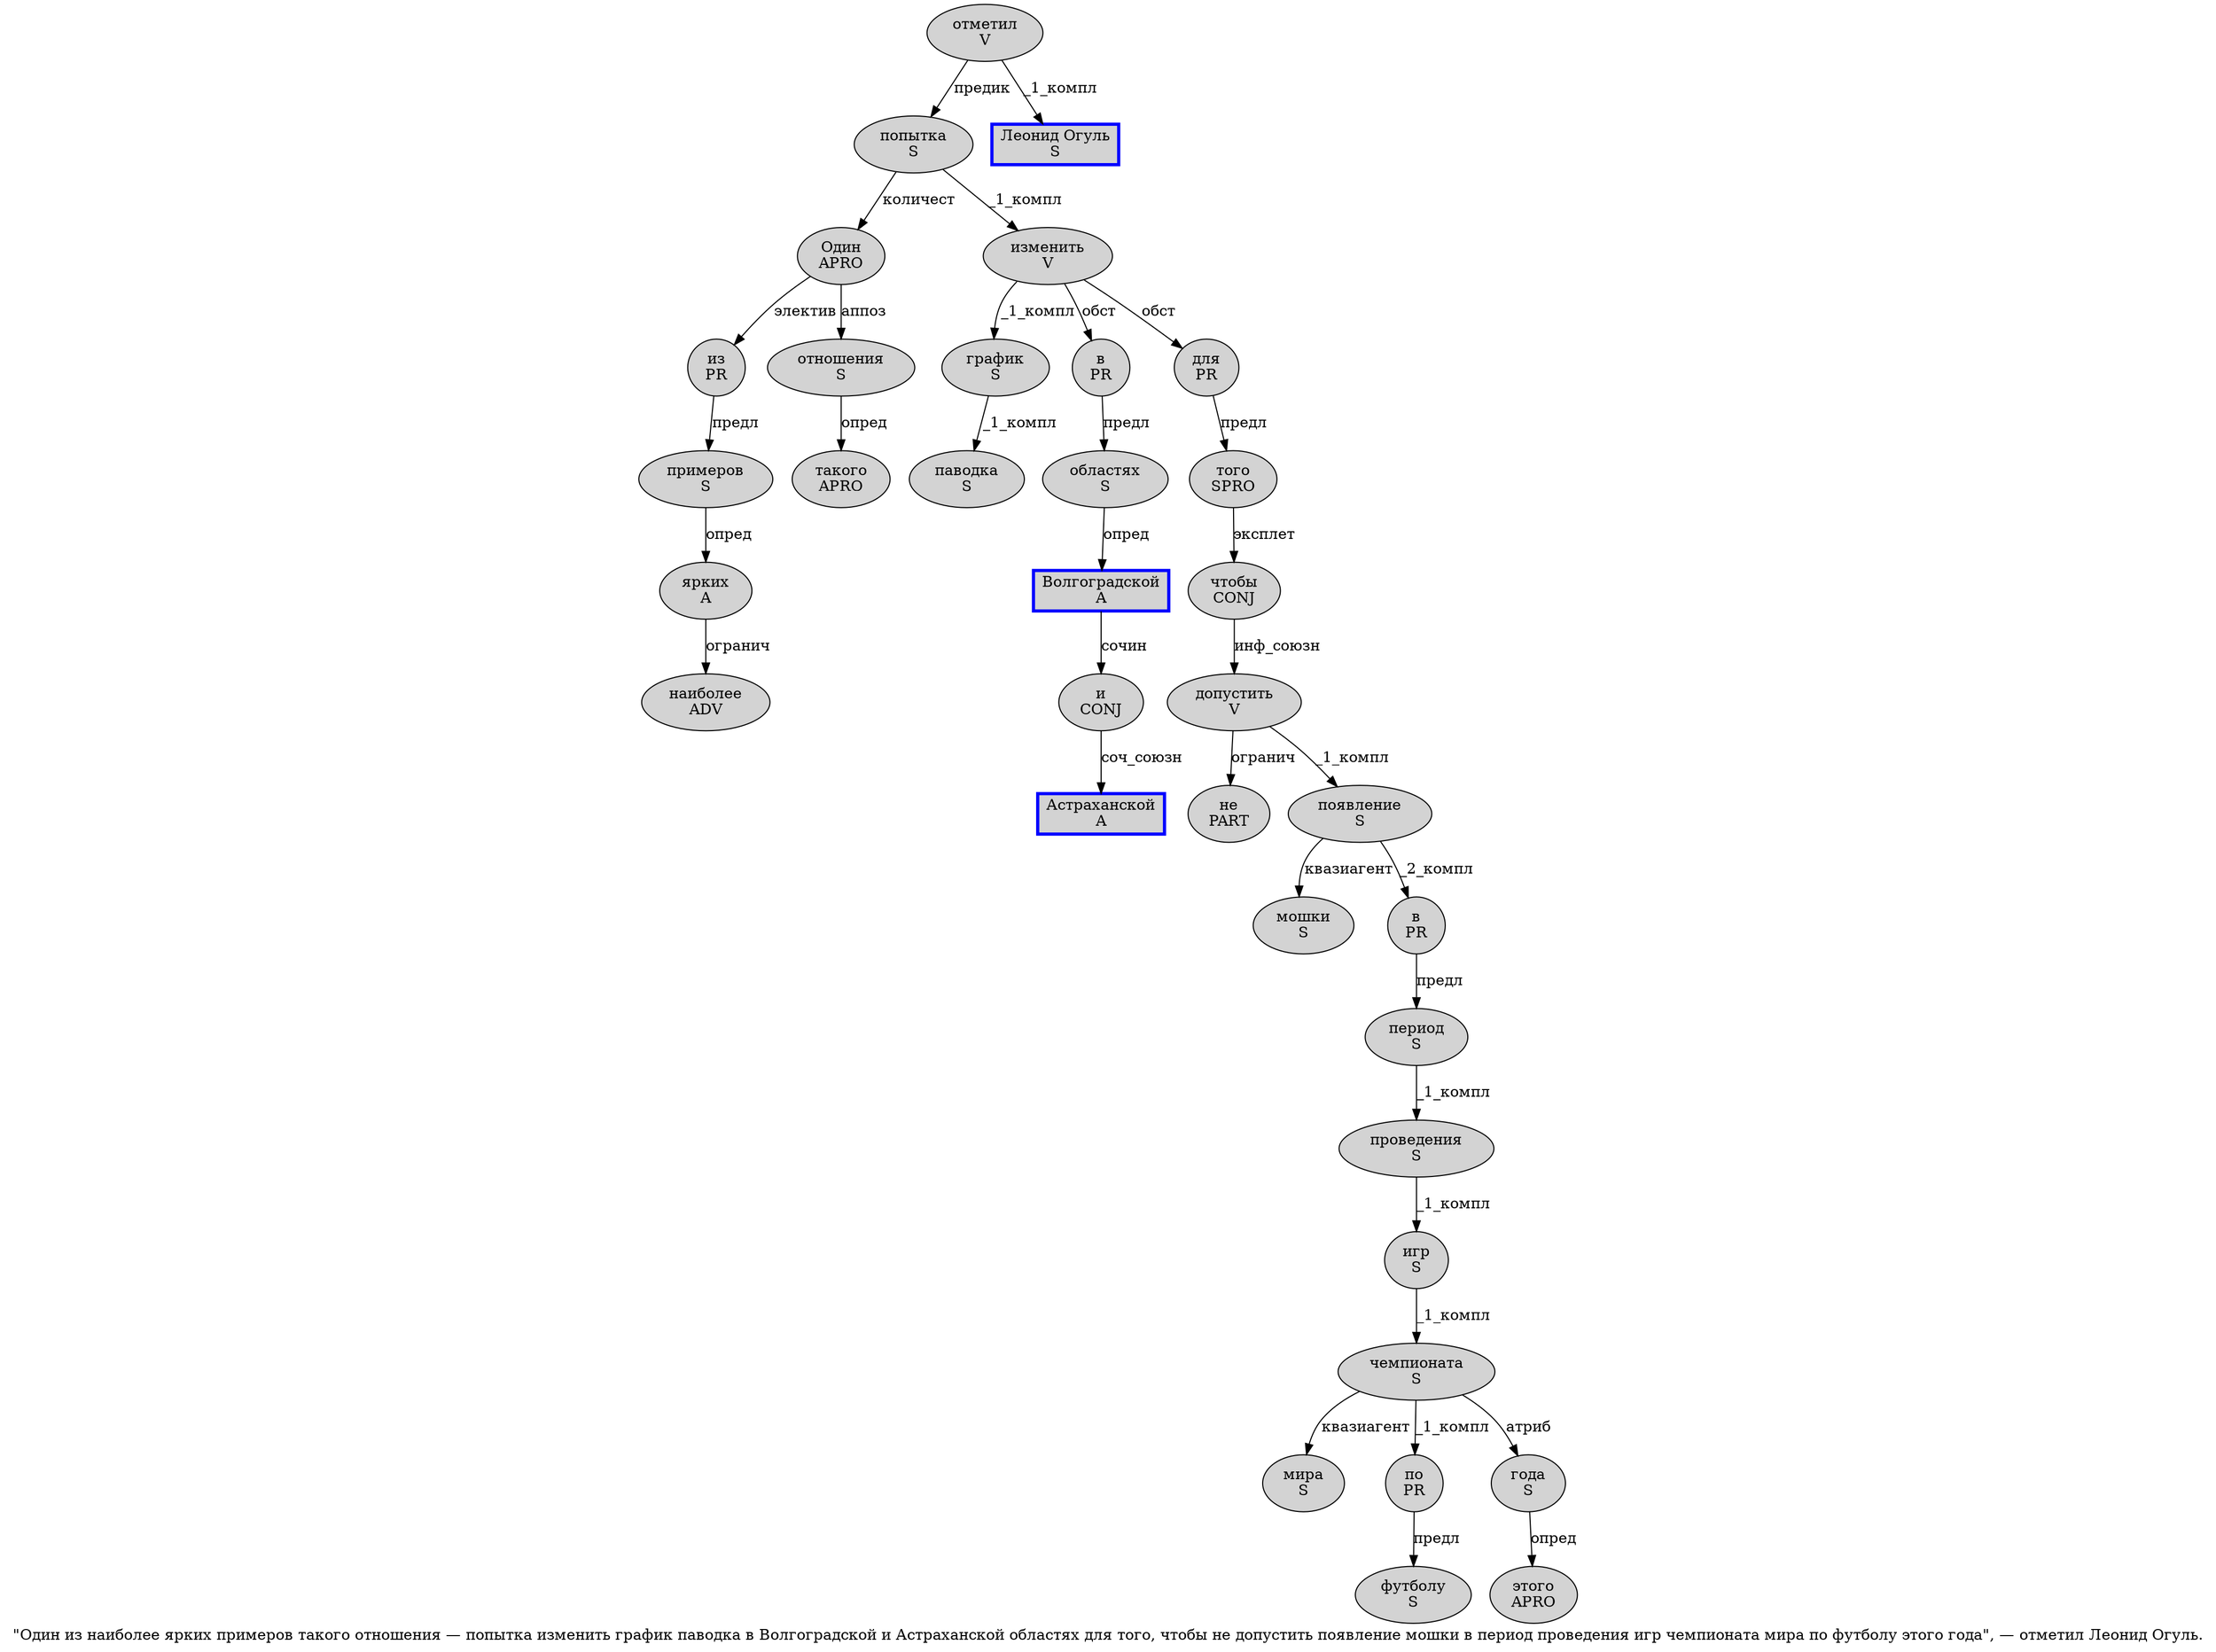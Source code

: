 digraph SENTENCE_1029 {
	graph [label="\"Один из наиболее ярких примеров такого отношения — попытка изменить график паводка в Волгоградской и Астраханской областях для того, чтобы не допустить появление мошки в период проведения игр чемпионата мира по футболу этого года\", — отметил Леонид Огуль."]
	node [style=filled]
		1 [label="Один
APRO" color="" fillcolor=lightgray penwidth=1 shape=ellipse]
		2 [label="из
PR" color="" fillcolor=lightgray penwidth=1 shape=ellipse]
		3 [label="наиболее
ADV" color="" fillcolor=lightgray penwidth=1 shape=ellipse]
		4 [label="ярких
A" color="" fillcolor=lightgray penwidth=1 shape=ellipse]
		5 [label="примеров
S" color="" fillcolor=lightgray penwidth=1 shape=ellipse]
		6 [label="такого
APRO" color="" fillcolor=lightgray penwidth=1 shape=ellipse]
		7 [label="отношения
S" color="" fillcolor=lightgray penwidth=1 shape=ellipse]
		9 [label="попытка
S" color="" fillcolor=lightgray penwidth=1 shape=ellipse]
		10 [label="изменить
V" color="" fillcolor=lightgray penwidth=1 shape=ellipse]
		11 [label="график
S" color="" fillcolor=lightgray penwidth=1 shape=ellipse]
		12 [label="паводка
S" color="" fillcolor=lightgray penwidth=1 shape=ellipse]
		13 [label="в
PR" color="" fillcolor=lightgray penwidth=1 shape=ellipse]
		14 [label="Волгоградской
A" color=blue fillcolor=lightgray penwidth=3 shape=box]
		15 [label="и
CONJ" color="" fillcolor=lightgray penwidth=1 shape=ellipse]
		16 [label="Астраханской
A" color=blue fillcolor=lightgray penwidth=3 shape=box]
		17 [label="областях
S" color="" fillcolor=lightgray penwidth=1 shape=ellipse]
		18 [label="для
PR" color="" fillcolor=lightgray penwidth=1 shape=ellipse]
		19 [label="того
SPRO" color="" fillcolor=lightgray penwidth=1 shape=ellipse]
		21 [label="чтобы
CONJ" color="" fillcolor=lightgray penwidth=1 shape=ellipse]
		22 [label="не
PART" color="" fillcolor=lightgray penwidth=1 shape=ellipse]
		23 [label="допустить
V" color="" fillcolor=lightgray penwidth=1 shape=ellipse]
		24 [label="появление
S" color="" fillcolor=lightgray penwidth=1 shape=ellipse]
		25 [label="мошки
S" color="" fillcolor=lightgray penwidth=1 shape=ellipse]
		26 [label="в
PR" color="" fillcolor=lightgray penwidth=1 shape=ellipse]
		27 [label="период
S" color="" fillcolor=lightgray penwidth=1 shape=ellipse]
		28 [label="проведения
S" color="" fillcolor=lightgray penwidth=1 shape=ellipse]
		29 [label="игр
S" color="" fillcolor=lightgray penwidth=1 shape=ellipse]
		30 [label="чемпионата
S" color="" fillcolor=lightgray penwidth=1 shape=ellipse]
		31 [label="мира
S" color="" fillcolor=lightgray penwidth=1 shape=ellipse]
		32 [label="по
PR" color="" fillcolor=lightgray penwidth=1 shape=ellipse]
		33 [label="футболу
S" color="" fillcolor=lightgray penwidth=1 shape=ellipse]
		34 [label="этого
APRO" color="" fillcolor=lightgray penwidth=1 shape=ellipse]
		35 [label="года
S" color="" fillcolor=lightgray penwidth=1 shape=ellipse]
		39 [label="отметил
V" color="" fillcolor=lightgray penwidth=1 shape=ellipse]
		40 [label="Леонид Огуль
S" color=blue fillcolor=lightgray penwidth=3 shape=box]
			19 -> 21 [label="эксплет"]
			30 -> 31 [label="квазиагент"]
			30 -> 32 [label="_1_компл"]
			30 -> 35 [label="атриб"]
			26 -> 27 [label="предл"]
			18 -> 19 [label="предл"]
			17 -> 14 [label="опред"]
			10 -> 11 [label="_1_компл"]
			10 -> 13 [label="обст"]
			10 -> 18 [label="обст"]
			27 -> 28 [label="_1_компл"]
			39 -> 9 [label="предик"]
			39 -> 40 [label="_1_компл"]
			1 -> 2 [label="электив"]
			1 -> 7 [label="аппоз"]
			23 -> 22 [label="огранич"]
			23 -> 24 [label="_1_компл"]
			21 -> 23 [label="инф_союзн"]
			28 -> 29 [label="_1_компл"]
			7 -> 6 [label="опред"]
			2 -> 5 [label="предл"]
			13 -> 17 [label="предл"]
			4 -> 3 [label="огранич"]
			32 -> 33 [label="предл"]
			15 -> 16 [label="соч_союзн"]
			11 -> 12 [label="_1_компл"]
			29 -> 30 [label="_1_компл"]
			5 -> 4 [label="опред"]
			35 -> 34 [label="опред"]
			24 -> 25 [label="квазиагент"]
			24 -> 26 [label="_2_компл"]
			9 -> 1 [label="количест"]
			9 -> 10 [label="_1_компл"]
			14 -> 15 [label="сочин"]
}